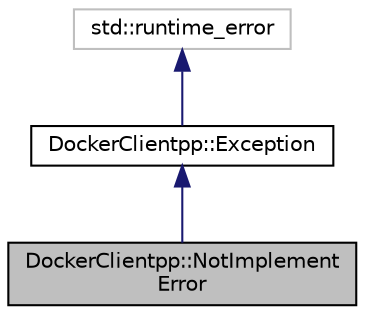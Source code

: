 digraph "DockerClientpp::NotImplementError"
{
 // LATEX_PDF_SIZE
  edge [fontname="Helvetica",fontsize="10",labelfontname="Helvetica",labelfontsize="10"];
  node [fontname="Helvetica",fontsize="10",shape=record];
  Node3 [label="DockerClientpp::NotImplement\lError",height=0.2,width=0.4,color="black", fillcolor="grey75", style="filled", fontcolor="black",tooltip=" "];
  Node4 -> Node3 [dir="back",color="midnightblue",fontsize="10",style="solid"];
  Node4 [label="DockerClientpp::Exception",height=0.2,width=0.4,color="black", fillcolor="white", style="filled",URL="$classDockerClientpp_1_1Exception.html",tooltip="Base class for all DockerClientpp exceptions."];
  Node5 -> Node4 [dir="back",color="midnightblue",fontsize="10",style="solid"];
  Node5 [label="std::runtime_error",height=0.2,width=0.4,color="grey75", fillcolor="white", style="filled",tooltip=" "];
}
